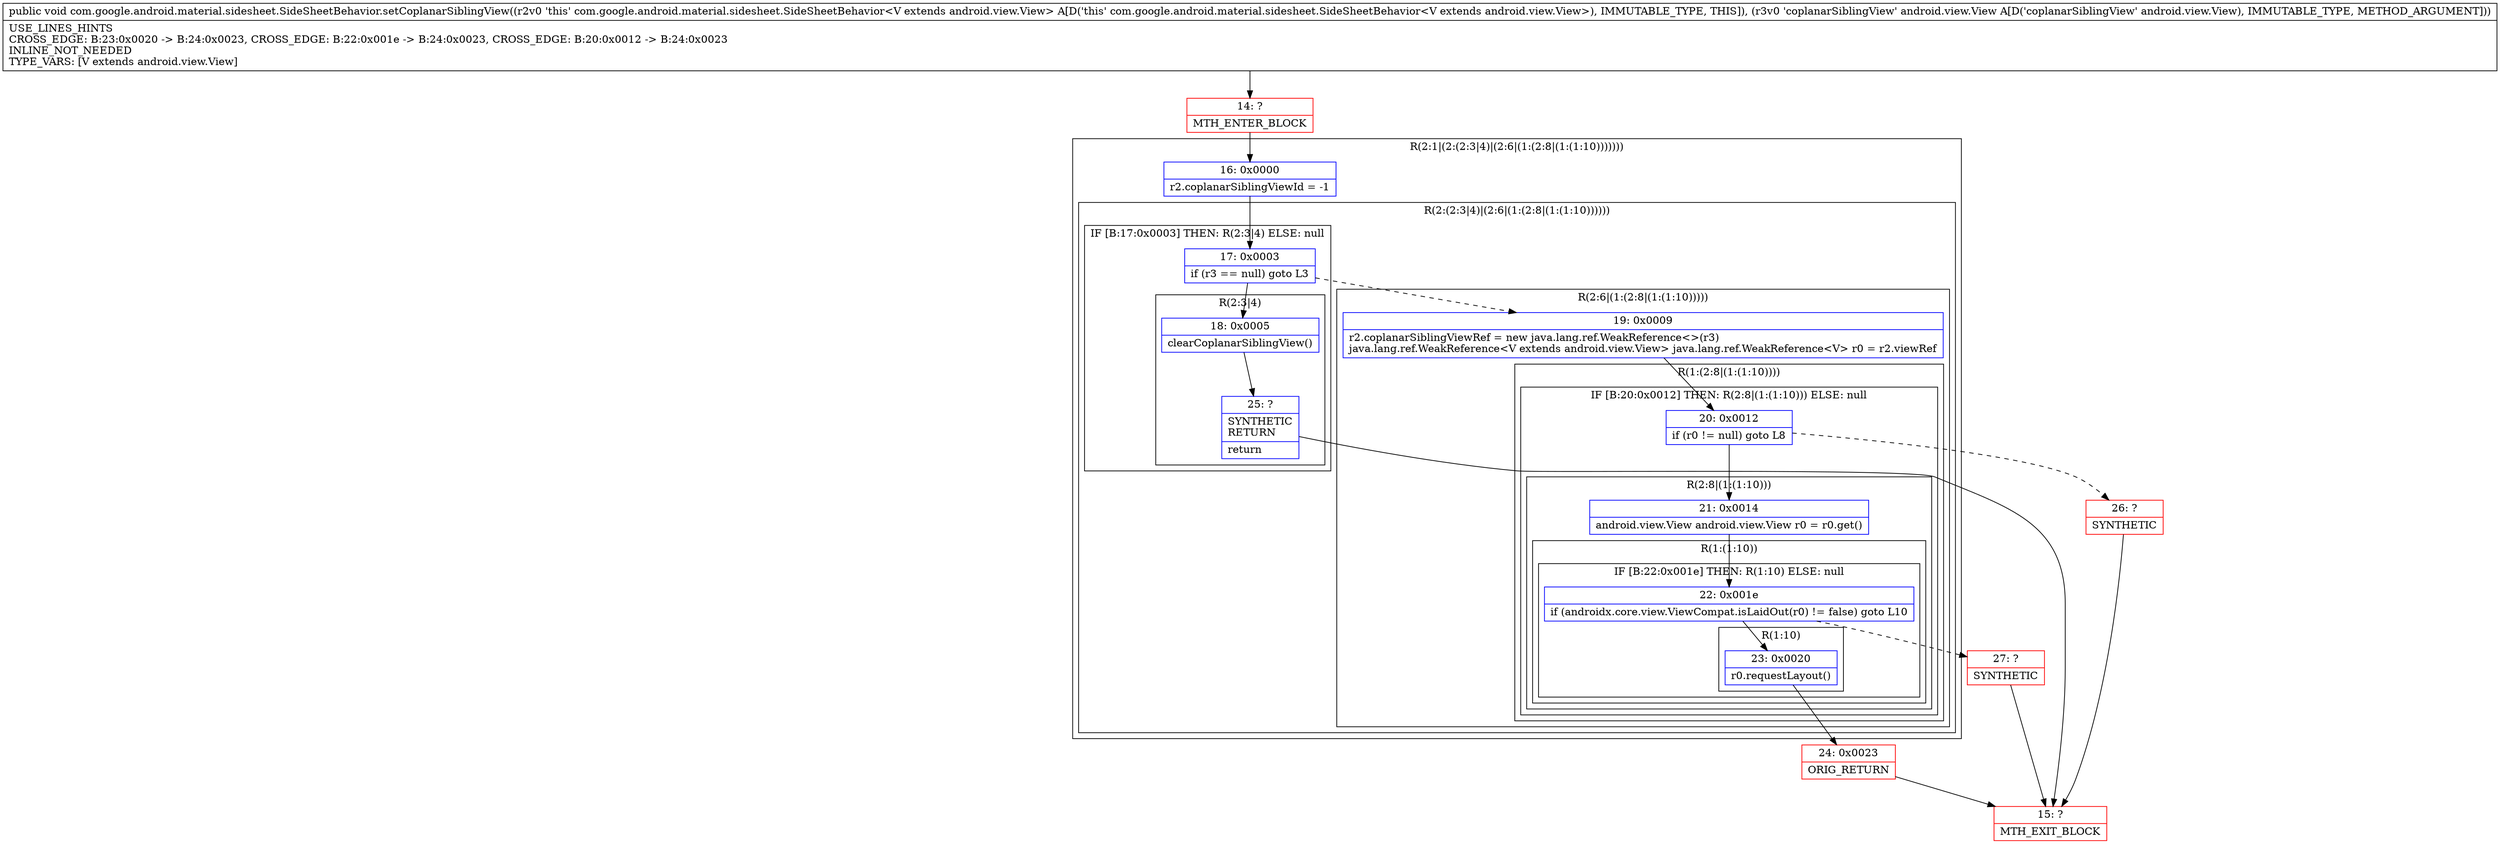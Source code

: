 digraph "CFG forcom.google.android.material.sidesheet.SideSheetBehavior.setCoplanarSiblingView(Landroid\/view\/View;)V" {
subgraph cluster_Region_820039645 {
label = "R(2:1|(2:(2:3|4)|(2:6|(1:(2:8|(1:(1:10)))))))";
node [shape=record,color=blue];
Node_16 [shape=record,label="{16\:\ 0x0000|r2.coplanarSiblingViewId = \-1\l}"];
subgraph cluster_Region_126665854 {
label = "R(2:(2:3|4)|(2:6|(1:(2:8|(1:(1:10))))))";
node [shape=record,color=blue];
subgraph cluster_IfRegion_364404363 {
label = "IF [B:17:0x0003] THEN: R(2:3|4) ELSE: null";
node [shape=record,color=blue];
Node_17 [shape=record,label="{17\:\ 0x0003|if (r3 == null) goto L3\l}"];
subgraph cluster_Region_196600832 {
label = "R(2:3|4)";
node [shape=record,color=blue];
Node_18 [shape=record,label="{18\:\ 0x0005|clearCoplanarSiblingView()\l}"];
Node_25 [shape=record,label="{25\:\ ?|SYNTHETIC\lRETURN\l|return\l}"];
}
}
subgraph cluster_Region_3436478 {
label = "R(2:6|(1:(2:8|(1:(1:10)))))";
node [shape=record,color=blue];
Node_19 [shape=record,label="{19\:\ 0x0009|r2.coplanarSiblingViewRef = new java.lang.ref.WeakReference\<\>(r3)\ljava.lang.ref.WeakReference\<V extends android.view.View\> java.lang.ref.WeakReference\<V\> r0 = r2.viewRef\l}"];
subgraph cluster_Region_1033849996 {
label = "R(1:(2:8|(1:(1:10))))";
node [shape=record,color=blue];
subgraph cluster_IfRegion_1016614266 {
label = "IF [B:20:0x0012] THEN: R(2:8|(1:(1:10))) ELSE: null";
node [shape=record,color=blue];
Node_20 [shape=record,label="{20\:\ 0x0012|if (r0 != null) goto L8\l}"];
subgraph cluster_Region_1971243289 {
label = "R(2:8|(1:(1:10)))";
node [shape=record,color=blue];
Node_21 [shape=record,label="{21\:\ 0x0014|android.view.View android.view.View r0 = r0.get()\l}"];
subgraph cluster_Region_1557254261 {
label = "R(1:(1:10))";
node [shape=record,color=blue];
subgraph cluster_IfRegion_1599398301 {
label = "IF [B:22:0x001e] THEN: R(1:10) ELSE: null";
node [shape=record,color=blue];
Node_22 [shape=record,label="{22\:\ 0x001e|if (androidx.core.view.ViewCompat.isLaidOut(r0) != false) goto L10\l}"];
subgraph cluster_Region_2084449366 {
label = "R(1:10)";
node [shape=record,color=blue];
Node_23 [shape=record,label="{23\:\ 0x0020|r0.requestLayout()\l}"];
}
}
}
}
}
}
}
}
}
Node_14 [shape=record,color=red,label="{14\:\ ?|MTH_ENTER_BLOCK\l}"];
Node_15 [shape=record,color=red,label="{15\:\ ?|MTH_EXIT_BLOCK\l}"];
Node_24 [shape=record,color=red,label="{24\:\ 0x0023|ORIG_RETURN\l}"];
Node_27 [shape=record,color=red,label="{27\:\ ?|SYNTHETIC\l}"];
Node_26 [shape=record,color=red,label="{26\:\ ?|SYNTHETIC\l}"];
MethodNode[shape=record,label="{public void com.google.android.material.sidesheet.SideSheetBehavior.setCoplanarSiblingView((r2v0 'this' com.google.android.material.sidesheet.SideSheetBehavior\<V extends android.view.View\> A[D('this' com.google.android.material.sidesheet.SideSheetBehavior\<V extends android.view.View\>), IMMUTABLE_TYPE, THIS]), (r3v0 'coplanarSiblingView' android.view.View A[D('coplanarSiblingView' android.view.View), IMMUTABLE_TYPE, METHOD_ARGUMENT]))  | USE_LINES_HINTS\lCROSS_EDGE: B:23:0x0020 \-\> B:24:0x0023, CROSS_EDGE: B:22:0x001e \-\> B:24:0x0023, CROSS_EDGE: B:20:0x0012 \-\> B:24:0x0023\lINLINE_NOT_NEEDED\lTYPE_VARS: [V extends android.view.View]\l}"];
MethodNode -> Node_14;Node_16 -> Node_17;
Node_17 -> Node_18;
Node_17 -> Node_19[style=dashed];
Node_18 -> Node_25;
Node_25 -> Node_15;
Node_19 -> Node_20;
Node_20 -> Node_21;
Node_20 -> Node_26[style=dashed];
Node_21 -> Node_22;
Node_22 -> Node_23;
Node_22 -> Node_27[style=dashed];
Node_23 -> Node_24;
Node_14 -> Node_16;
Node_24 -> Node_15;
Node_27 -> Node_15;
Node_26 -> Node_15;
}


